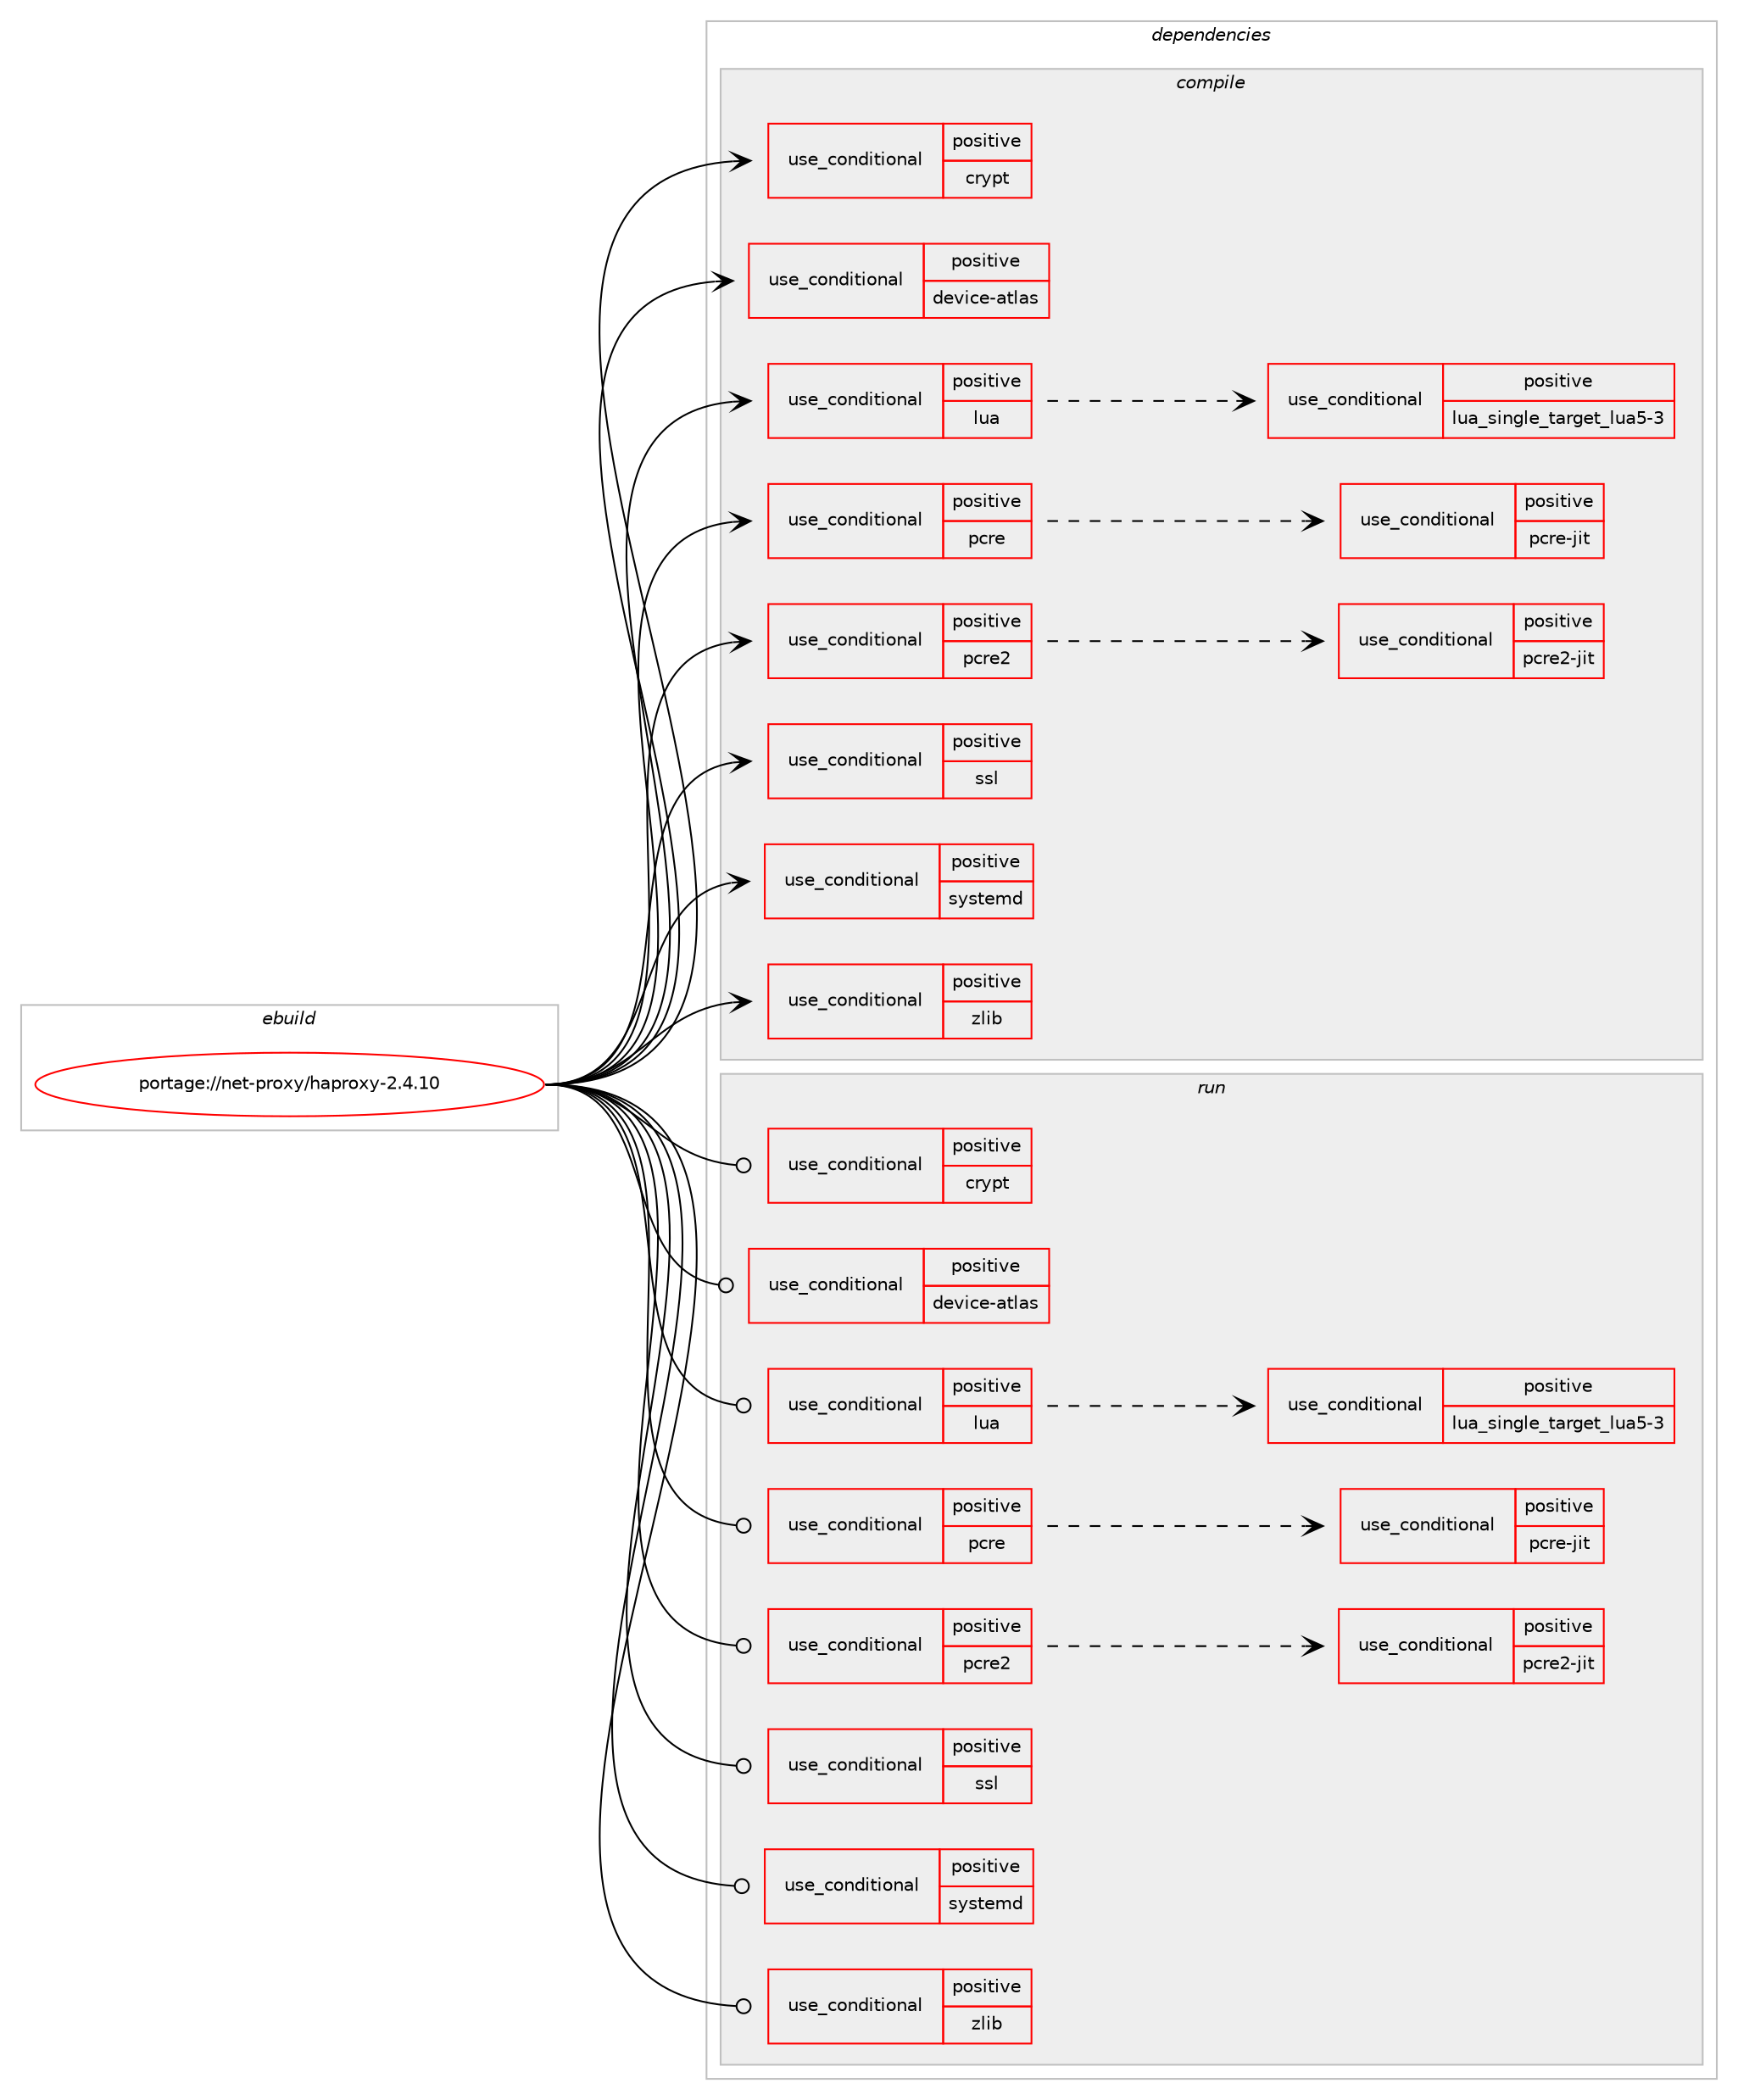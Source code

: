 digraph prolog {

# *************
# Graph options
# *************

newrank=true;
concentrate=true;
compound=true;
graph [rankdir=LR,fontname=Helvetica,fontsize=10,ranksep=1.5];#, ranksep=2.5, nodesep=0.2];
edge  [arrowhead=vee];
node  [fontname=Helvetica,fontsize=10];

# **********
# The ebuild
# **********

subgraph cluster_leftcol {
color=gray;
label=<<i>ebuild</i>>;
id [label="portage://net-proxy/haproxy-2.4.10", color=red, width=4, href="../net-proxy/haproxy-2.4.10.svg"];
}

# ****************
# The dependencies
# ****************

subgraph cluster_midcol {
color=gray;
label=<<i>dependencies</i>>;
subgraph cluster_compile {
fillcolor="#eeeeee";
style=filled;
label=<<i>compile</i>>;
subgraph cond35 {
dependency97 [label=<<TABLE BORDER="0" CELLBORDER="1" CELLSPACING="0" CELLPADDING="4"><TR><TD ROWSPAN="3" CELLPADDING="10">use_conditional</TD></TR><TR><TD>positive</TD></TR><TR><TD>crypt</TD></TR></TABLE>>, shape=none, color=red];
# *** BEGIN UNKNOWN DEPENDENCY TYPE (TODO) ***
# dependency97 -> package_dependency(portage://net-proxy/haproxy-2.4.10,install,no,virtual,libcrypt,none,[,,],any_same_slot,[])
# *** END UNKNOWN DEPENDENCY TYPE (TODO) ***

}
id:e -> dependency97:w [weight=20,style="solid",arrowhead="vee"];
subgraph cond36 {
dependency98 [label=<<TABLE BORDER="0" CELLBORDER="1" CELLSPACING="0" CELLPADDING="4"><TR><TD ROWSPAN="3" CELLPADDING="10">use_conditional</TD></TR><TR><TD>positive</TD></TR><TR><TD>device-atlas</TD></TR></TABLE>>, shape=none, color=red];
# *** BEGIN UNKNOWN DEPENDENCY TYPE (TODO) ***
# dependency98 -> package_dependency(portage://net-proxy/haproxy-2.4.10,install,no,dev-libs,device-atlas-api-c,none,[,,],[],[])
# *** END UNKNOWN DEPENDENCY TYPE (TODO) ***

}
id:e -> dependency98:w [weight=20,style="solid",arrowhead="vee"];
subgraph cond37 {
dependency99 [label=<<TABLE BORDER="0" CELLBORDER="1" CELLSPACING="0" CELLPADDING="4"><TR><TD ROWSPAN="3" CELLPADDING="10">use_conditional</TD></TR><TR><TD>positive</TD></TR><TR><TD>lua</TD></TR></TABLE>>, shape=none, color=red];
subgraph cond38 {
dependency100 [label=<<TABLE BORDER="0" CELLBORDER="1" CELLSPACING="0" CELLPADDING="4"><TR><TD ROWSPAN="3" CELLPADDING="10">use_conditional</TD></TR><TR><TD>positive</TD></TR><TR><TD>lua_single_target_lua5-3</TD></TR></TABLE>>, shape=none, color=red];
# *** BEGIN UNKNOWN DEPENDENCY TYPE (TODO) ***
# dependency100 -> package_dependency(portage://net-proxy/haproxy-2.4.10,install,no,dev-lang,lua,none,[,,],[slot(5.3)],[])
# *** END UNKNOWN DEPENDENCY TYPE (TODO) ***

}
dependency99:e -> dependency100:w [weight=20,style="dashed",arrowhead="vee"];
}
id:e -> dependency99:w [weight=20,style="solid",arrowhead="vee"];
subgraph cond39 {
dependency101 [label=<<TABLE BORDER="0" CELLBORDER="1" CELLSPACING="0" CELLPADDING="4"><TR><TD ROWSPAN="3" CELLPADDING="10">use_conditional</TD></TR><TR><TD>positive</TD></TR><TR><TD>pcre</TD></TR></TABLE>>, shape=none, color=red];
# *** BEGIN UNKNOWN DEPENDENCY TYPE (TODO) ***
# dependency101 -> package_dependency(portage://net-proxy/haproxy-2.4.10,install,no,dev-libs,libpcre,none,[,,],[],[])
# *** END UNKNOWN DEPENDENCY TYPE (TODO) ***

subgraph cond40 {
dependency102 [label=<<TABLE BORDER="0" CELLBORDER="1" CELLSPACING="0" CELLPADDING="4"><TR><TD ROWSPAN="3" CELLPADDING="10">use_conditional</TD></TR><TR><TD>positive</TD></TR><TR><TD>pcre-jit</TD></TR></TABLE>>, shape=none, color=red];
# *** BEGIN UNKNOWN DEPENDENCY TYPE (TODO) ***
# dependency102 -> package_dependency(portage://net-proxy/haproxy-2.4.10,install,no,dev-libs,libpcre,none,[,,],[],[use(enable(jit),none)])
# *** END UNKNOWN DEPENDENCY TYPE (TODO) ***

}
dependency101:e -> dependency102:w [weight=20,style="dashed",arrowhead="vee"];
}
id:e -> dependency101:w [weight=20,style="solid",arrowhead="vee"];
subgraph cond41 {
dependency103 [label=<<TABLE BORDER="0" CELLBORDER="1" CELLSPACING="0" CELLPADDING="4"><TR><TD ROWSPAN="3" CELLPADDING="10">use_conditional</TD></TR><TR><TD>positive</TD></TR><TR><TD>pcre2</TD></TR></TABLE>>, shape=none, color=red];
# *** BEGIN UNKNOWN DEPENDENCY TYPE (TODO) ***
# dependency103 -> package_dependency(portage://net-proxy/haproxy-2.4.10,install,no,dev-libs,libpcre2,none,[,,],any_same_slot,[])
# *** END UNKNOWN DEPENDENCY TYPE (TODO) ***

subgraph cond42 {
dependency104 [label=<<TABLE BORDER="0" CELLBORDER="1" CELLSPACING="0" CELLPADDING="4"><TR><TD ROWSPAN="3" CELLPADDING="10">use_conditional</TD></TR><TR><TD>positive</TD></TR><TR><TD>pcre2-jit</TD></TR></TABLE>>, shape=none, color=red];
# *** BEGIN UNKNOWN DEPENDENCY TYPE (TODO) ***
# dependency104 -> package_dependency(portage://net-proxy/haproxy-2.4.10,install,no,dev-libs,libpcre2,none,[,,],any_same_slot,[use(enable(jit),none)])
# *** END UNKNOWN DEPENDENCY TYPE (TODO) ***

}
dependency103:e -> dependency104:w [weight=20,style="dashed",arrowhead="vee"];
}
id:e -> dependency103:w [weight=20,style="solid",arrowhead="vee"];
subgraph cond43 {
dependency105 [label=<<TABLE BORDER="0" CELLBORDER="1" CELLSPACING="0" CELLPADDING="4"><TR><TD ROWSPAN="3" CELLPADDING="10">use_conditional</TD></TR><TR><TD>positive</TD></TR><TR><TD>ssl</TD></TR></TABLE>>, shape=none, color=red];
# *** BEGIN UNKNOWN DEPENDENCY TYPE (TODO) ***
# dependency105 -> package_dependency(portage://net-proxy/haproxy-2.4.10,install,no,dev-libs,openssl,none,[,,],[slot(0),equal],[])
# *** END UNKNOWN DEPENDENCY TYPE (TODO) ***

}
id:e -> dependency105:w [weight=20,style="solid",arrowhead="vee"];
subgraph cond44 {
dependency106 [label=<<TABLE BORDER="0" CELLBORDER="1" CELLSPACING="0" CELLPADDING="4"><TR><TD ROWSPAN="3" CELLPADDING="10">use_conditional</TD></TR><TR><TD>positive</TD></TR><TR><TD>systemd</TD></TR></TABLE>>, shape=none, color=red];
# *** BEGIN UNKNOWN DEPENDENCY TYPE (TODO) ***
# dependency106 -> package_dependency(portage://net-proxy/haproxy-2.4.10,install,no,sys-apps,systemd,none,[,,],[],[])
# *** END UNKNOWN DEPENDENCY TYPE (TODO) ***

}
id:e -> dependency106:w [weight=20,style="solid",arrowhead="vee"];
subgraph cond45 {
dependency107 [label=<<TABLE BORDER="0" CELLBORDER="1" CELLSPACING="0" CELLPADDING="4"><TR><TD ROWSPAN="3" CELLPADDING="10">use_conditional</TD></TR><TR><TD>positive</TD></TR><TR><TD>zlib</TD></TR></TABLE>>, shape=none, color=red];
# *** BEGIN UNKNOWN DEPENDENCY TYPE (TODO) ***
# dependency107 -> package_dependency(portage://net-proxy/haproxy-2.4.10,install,no,sys-libs,zlib,none,[,,],[],[])
# *** END UNKNOWN DEPENDENCY TYPE (TODO) ***

}
id:e -> dependency107:w [weight=20,style="solid",arrowhead="vee"];
}
subgraph cluster_compileandrun {
fillcolor="#eeeeee";
style=filled;
label=<<i>compile and run</i>>;
}
subgraph cluster_run {
fillcolor="#eeeeee";
style=filled;
label=<<i>run</i>>;
subgraph cond46 {
dependency108 [label=<<TABLE BORDER="0" CELLBORDER="1" CELLSPACING="0" CELLPADDING="4"><TR><TD ROWSPAN="3" CELLPADDING="10">use_conditional</TD></TR><TR><TD>positive</TD></TR><TR><TD>crypt</TD></TR></TABLE>>, shape=none, color=red];
# *** BEGIN UNKNOWN DEPENDENCY TYPE (TODO) ***
# dependency108 -> package_dependency(portage://net-proxy/haproxy-2.4.10,run,no,virtual,libcrypt,none,[,,],any_same_slot,[])
# *** END UNKNOWN DEPENDENCY TYPE (TODO) ***

}
id:e -> dependency108:w [weight=20,style="solid",arrowhead="odot"];
subgraph cond47 {
dependency109 [label=<<TABLE BORDER="0" CELLBORDER="1" CELLSPACING="0" CELLPADDING="4"><TR><TD ROWSPAN="3" CELLPADDING="10">use_conditional</TD></TR><TR><TD>positive</TD></TR><TR><TD>device-atlas</TD></TR></TABLE>>, shape=none, color=red];
# *** BEGIN UNKNOWN DEPENDENCY TYPE (TODO) ***
# dependency109 -> package_dependency(portage://net-proxy/haproxy-2.4.10,run,no,dev-libs,device-atlas-api-c,none,[,,],[],[])
# *** END UNKNOWN DEPENDENCY TYPE (TODO) ***

}
id:e -> dependency109:w [weight=20,style="solid",arrowhead="odot"];
subgraph cond48 {
dependency110 [label=<<TABLE BORDER="0" CELLBORDER="1" CELLSPACING="0" CELLPADDING="4"><TR><TD ROWSPAN="3" CELLPADDING="10">use_conditional</TD></TR><TR><TD>positive</TD></TR><TR><TD>lua</TD></TR></TABLE>>, shape=none, color=red];
subgraph cond49 {
dependency111 [label=<<TABLE BORDER="0" CELLBORDER="1" CELLSPACING="0" CELLPADDING="4"><TR><TD ROWSPAN="3" CELLPADDING="10">use_conditional</TD></TR><TR><TD>positive</TD></TR><TR><TD>lua_single_target_lua5-3</TD></TR></TABLE>>, shape=none, color=red];
# *** BEGIN UNKNOWN DEPENDENCY TYPE (TODO) ***
# dependency111 -> package_dependency(portage://net-proxy/haproxy-2.4.10,run,no,dev-lang,lua,none,[,,],[slot(5.3)],[])
# *** END UNKNOWN DEPENDENCY TYPE (TODO) ***

}
dependency110:e -> dependency111:w [weight=20,style="dashed",arrowhead="vee"];
}
id:e -> dependency110:w [weight=20,style="solid",arrowhead="odot"];
subgraph cond50 {
dependency112 [label=<<TABLE BORDER="0" CELLBORDER="1" CELLSPACING="0" CELLPADDING="4"><TR><TD ROWSPAN="3" CELLPADDING="10">use_conditional</TD></TR><TR><TD>positive</TD></TR><TR><TD>pcre</TD></TR></TABLE>>, shape=none, color=red];
# *** BEGIN UNKNOWN DEPENDENCY TYPE (TODO) ***
# dependency112 -> package_dependency(portage://net-proxy/haproxy-2.4.10,run,no,dev-libs,libpcre,none,[,,],[],[])
# *** END UNKNOWN DEPENDENCY TYPE (TODO) ***

subgraph cond51 {
dependency113 [label=<<TABLE BORDER="0" CELLBORDER="1" CELLSPACING="0" CELLPADDING="4"><TR><TD ROWSPAN="3" CELLPADDING="10">use_conditional</TD></TR><TR><TD>positive</TD></TR><TR><TD>pcre-jit</TD></TR></TABLE>>, shape=none, color=red];
# *** BEGIN UNKNOWN DEPENDENCY TYPE (TODO) ***
# dependency113 -> package_dependency(portage://net-proxy/haproxy-2.4.10,run,no,dev-libs,libpcre,none,[,,],[],[use(enable(jit),none)])
# *** END UNKNOWN DEPENDENCY TYPE (TODO) ***

}
dependency112:e -> dependency113:w [weight=20,style="dashed",arrowhead="vee"];
}
id:e -> dependency112:w [weight=20,style="solid",arrowhead="odot"];
subgraph cond52 {
dependency114 [label=<<TABLE BORDER="0" CELLBORDER="1" CELLSPACING="0" CELLPADDING="4"><TR><TD ROWSPAN="3" CELLPADDING="10">use_conditional</TD></TR><TR><TD>positive</TD></TR><TR><TD>pcre2</TD></TR></TABLE>>, shape=none, color=red];
# *** BEGIN UNKNOWN DEPENDENCY TYPE (TODO) ***
# dependency114 -> package_dependency(portage://net-proxy/haproxy-2.4.10,run,no,dev-libs,libpcre2,none,[,,],any_same_slot,[])
# *** END UNKNOWN DEPENDENCY TYPE (TODO) ***

subgraph cond53 {
dependency115 [label=<<TABLE BORDER="0" CELLBORDER="1" CELLSPACING="0" CELLPADDING="4"><TR><TD ROWSPAN="3" CELLPADDING="10">use_conditional</TD></TR><TR><TD>positive</TD></TR><TR><TD>pcre2-jit</TD></TR></TABLE>>, shape=none, color=red];
# *** BEGIN UNKNOWN DEPENDENCY TYPE (TODO) ***
# dependency115 -> package_dependency(portage://net-proxy/haproxy-2.4.10,run,no,dev-libs,libpcre2,none,[,,],any_same_slot,[use(enable(jit),none)])
# *** END UNKNOWN DEPENDENCY TYPE (TODO) ***

}
dependency114:e -> dependency115:w [weight=20,style="dashed",arrowhead="vee"];
}
id:e -> dependency114:w [weight=20,style="solid",arrowhead="odot"];
subgraph cond54 {
dependency116 [label=<<TABLE BORDER="0" CELLBORDER="1" CELLSPACING="0" CELLPADDING="4"><TR><TD ROWSPAN="3" CELLPADDING="10">use_conditional</TD></TR><TR><TD>positive</TD></TR><TR><TD>ssl</TD></TR></TABLE>>, shape=none, color=red];
# *** BEGIN UNKNOWN DEPENDENCY TYPE (TODO) ***
# dependency116 -> package_dependency(portage://net-proxy/haproxy-2.4.10,run,no,dev-libs,openssl,none,[,,],[slot(0),equal],[])
# *** END UNKNOWN DEPENDENCY TYPE (TODO) ***

}
id:e -> dependency116:w [weight=20,style="solid",arrowhead="odot"];
subgraph cond55 {
dependency117 [label=<<TABLE BORDER="0" CELLBORDER="1" CELLSPACING="0" CELLPADDING="4"><TR><TD ROWSPAN="3" CELLPADDING="10">use_conditional</TD></TR><TR><TD>positive</TD></TR><TR><TD>systemd</TD></TR></TABLE>>, shape=none, color=red];
# *** BEGIN UNKNOWN DEPENDENCY TYPE (TODO) ***
# dependency117 -> package_dependency(portage://net-proxy/haproxy-2.4.10,run,no,sys-apps,systemd,none,[,,],[],[])
# *** END UNKNOWN DEPENDENCY TYPE (TODO) ***

}
id:e -> dependency117:w [weight=20,style="solid",arrowhead="odot"];
subgraph cond56 {
dependency118 [label=<<TABLE BORDER="0" CELLBORDER="1" CELLSPACING="0" CELLPADDING="4"><TR><TD ROWSPAN="3" CELLPADDING="10">use_conditional</TD></TR><TR><TD>positive</TD></TR><TR><TD>zlib</TD></TR></TABLE>>, shape=none, color=red];
# *** BEGIN UNKNOWN DEPENDENCY TYPE (TODO) ***
# dependency118 -> package_dependency(portage://net-proxy/haproxy-2.4.10,run,no,sys-libs,zlib,none,[,,],[],[])
# *** END UNKNOWN DEPENDENCY TYPE (TODO) ***

}
id:e -> dependency118:w [weight=20,style="solid",arrowhead="odot"];
# *** BEGIN UNKNOWN DEPENDENCY TYPE (TODO) ***
# id -> package_dependency(portage://net-proxy/haproxy-2.4.10,run,no,acct-group,haproxy,none,[,,],[],[])
# *** END UNKNOWN DEPENDENCY TYPE (TODO) ***

# *** BEGIN UNKNOWN DEPENDENCY TYPE (TODO) ***
# id -> package_dependency(portage://net-proxy/haproxy-2.4.10,run,no,acct-user,haproxy,none,[,,],[],[])
# *** END UNKNOWN DEPENDENCY TYPE (TODO) ***

}
}

# **************
# The candidates
# **************

subgraph cluster_choices {
rank=same;
color=gray;
label=<<i>candidates</i>>;

}

}
